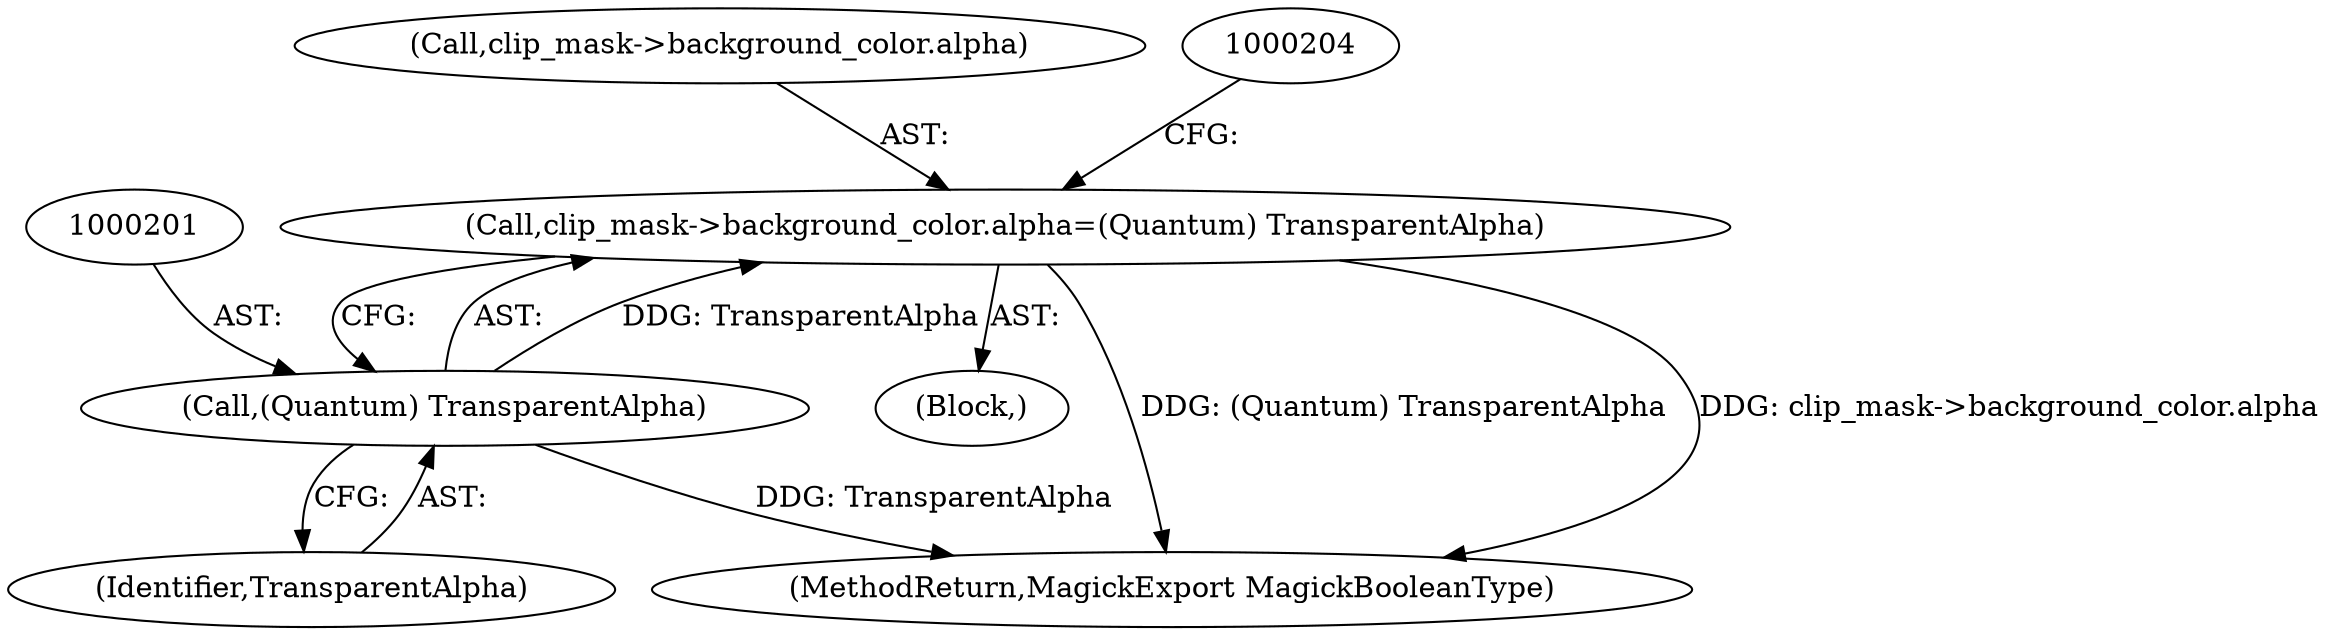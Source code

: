 digraph "1_ImageMagick_726812fa2fa7ce16bcf58f6e115f65427a1c0950@del" {
"1000194" [label="(Call,clip_mask->background_color.alpha=(Quantum) TransparentAlpha)"];
"1000200" [label="(Call,(Quantum) TransparentAlpha)"];
"1000200" [label="(Call,(Quantum) TransparentAlpha)"];
"1000194" [label="(Call,clip_mask->background_color.alpha=(Quantum) TransparentAlpha)"];
"1000195" [label="(Call,clip_mask->background_color.alpha)"];
"1000105" [label="(Block,)"];
"1000202" [label="(Identifier,TransparentAlpha)"];
"1000301" [label="(MethodReturn,MagickExport MagickBooleanType)"];
"1000194" -> "1000105"  [label="AST: "];
"1000194" -> "1000200"  [label="CFG: "];
"1000195" -> "1000194"  [label="AST: "];
"1000200" -> "1000194"  [label="AST: "];
"1000204" -> "1000194"  [label="CFG: "];
"1000194" -> "1000301"  [label="DDG: (Quantum) TransparentAlpha"];
"1000194" -> "1000301"  [label="DDG: clip_mask->background_color.alpha"];
"1000200" -> "1000194"  [label="DDG: TransparentAlpha"];
"1000200" -> "1000202"  [label="CFG: "];
"1000201" -> "1000200"  [label="AST: "];
"1000202" -> "1000200"  [label="AST: "];
"1000200" -> "1000301"  [label="DDG: TransparentAlpha"];
}
